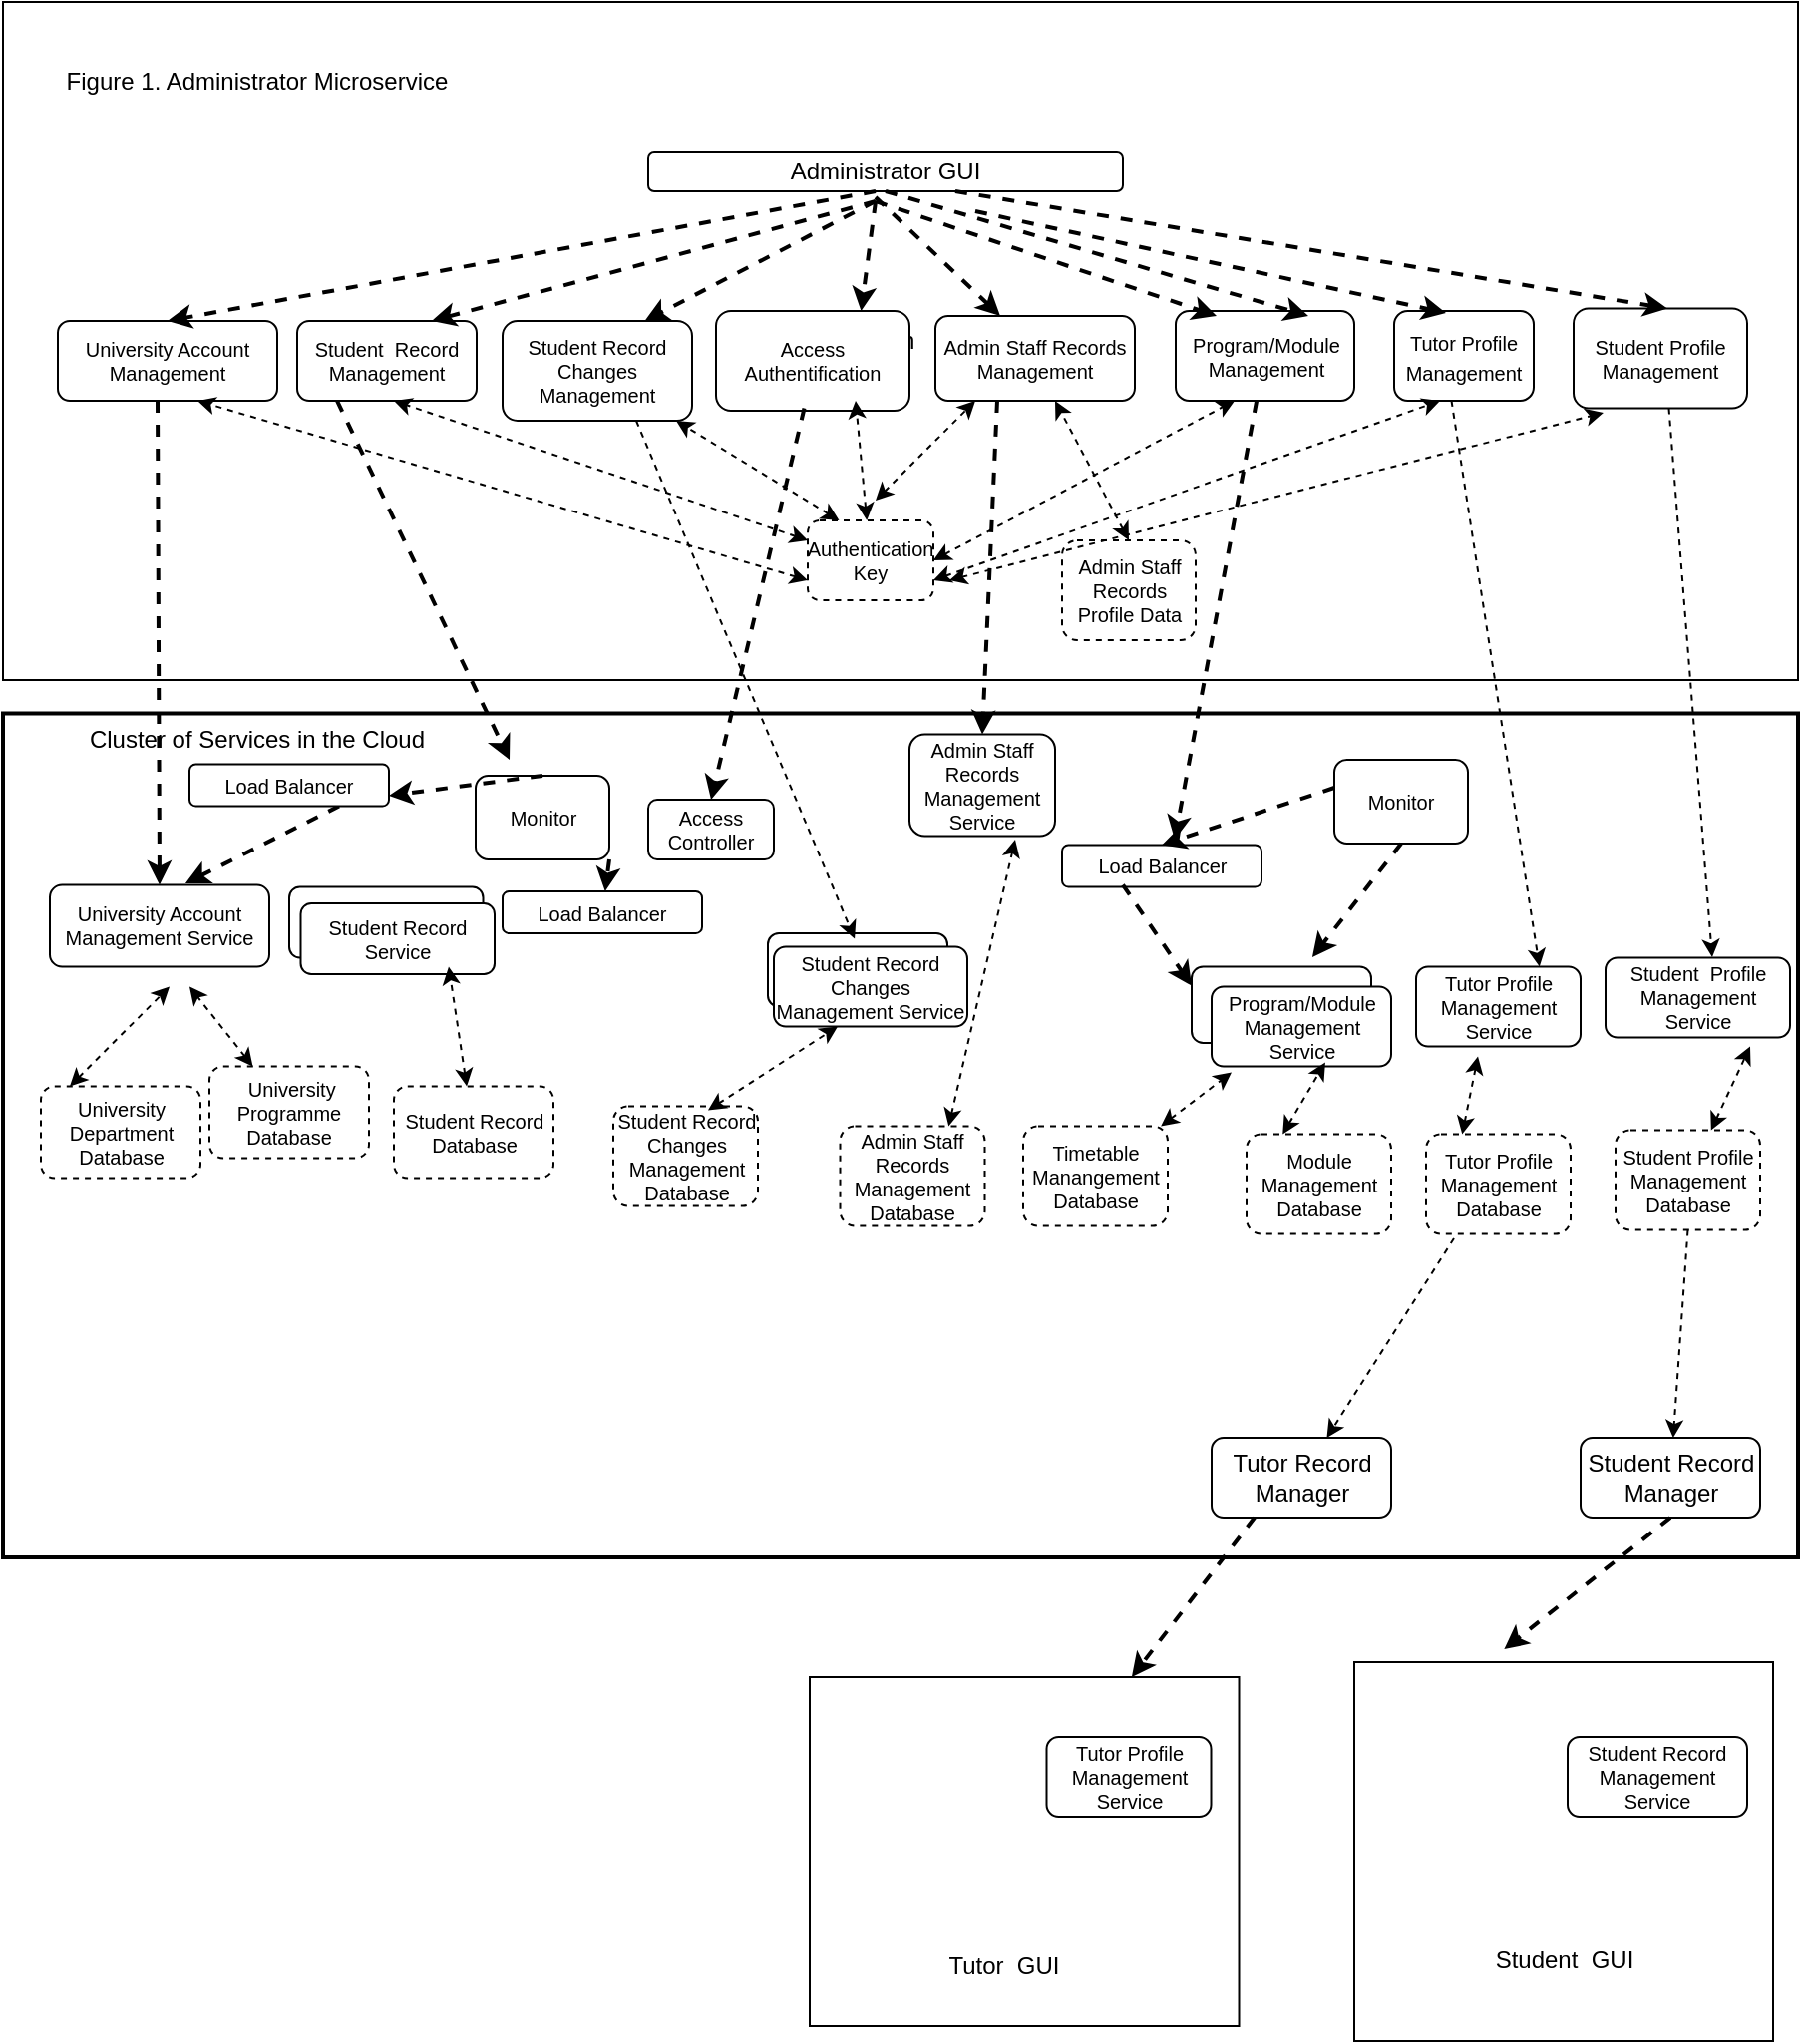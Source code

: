 <mxfile version="24.6.3" type="google" pages="3">
  <diagram name="Page-1" id="q6mfoMBMoyVhWZRuocSt">
    <mxGraphModel grid="1" page="1" gridSize="10" guides="1" tooltips="1" connect="1" arrows="1" fold="1" pageScale="1" pageWidth="1169" pageHeight="827" math="0" shadow="0">
      <root>
        <mxCell id="0" />
        <mxCell id="1" parent="0" />
        <mxCell id="txo1UYpimrwUv5Up8bq3-57" value="hh" style="rounded=0;whiteSpace=wrap;html=1;" vertex="1" parent="1">
          <mxGeometry x="72.5" y="-170" width="900" height="340" as="geometry" />
        </mxCell>
        <mxCell id="txo1UYpimrwUv5Up8bq3-36" value="hh" style="rounded=0;whiteSpace=wrap;html=1;strokeWidth=2;" vertex="1" parent="1">
          <mxGeometry x="72.5" y="186.75" width="900" height="423.25" as="geometry" />
        </mxCell>
        <mxCell id="_s_I2yqN7a8-muY6BJTi-9" value="" style="rounded=1;whiteSpace=wrap;html=1;fontSize=10;" vertex="1" parent="1">
          <mxGeometry x="668.5" y="313.75" width="90" height="38.25" as="geometry" />
        </mxCell>
        <mxCell id="txo1UYpimrwUv5Up8bq3-22" value="Program/Module Management Service" style="rounded=1;whiteSpace=wrap;html=1;fontSize=10;" vertex="1" parent="1">
          <mxGeometry x="678.5" y="323.75" width="90" height="40" as="geometry" />
        </mxCell>
        <mxCell id="txo1UYpimrwUv5Up8bq3-11" value="" style="rounded=1;whiteSpace=wrap;html=1;" vertex="1" parent="1">
          <mxGeometry x="456" y="297" width="90" height="36.75" as="geometry" />
        </mxCell>
        <mxCell id="txo1UYpimrwUv5Up8bq3-4" value="" style="rounded=1;whiteSpace=wrap;html=1;" vertex="1" parent="1">
          <mxGeometry x="216" y="273.75" width="97.25" height="35.5" as="geometry" />
        </mxCell>
        <mxCell id="P3KmuDMrMunuuuSJQMUj-18" value="" style="rounded=0;whiteSpace=wrap;html=1;" vertex="1" parent="1">
          <mxGeometry x="750" y="662.5" width="210" height="190" as="geometry" />
        </mxCell>
        <mxCell id="iTjUPMfH0YsU74nxrO1I-1" value="Administrator GUI" style="rounded=1;whiteSpace=wrap;html=1;" vertex="1" parent="1">
          <mxGeometry x="396" y="-95" width="238" height="20" as="geometry" />
        </mxCell>
        <mxCell id="dwM2Itb2zWTtOIo7dE9D-3" value="Program/Module Management" style="rounded=1;whiteSpace=wrap;html=1;fontSize=10;" vertex="1" parent="1">
          <mxGeometry x="660.5" y="-15" width="89.5" height="45" as="geometry" />
        </mxCell>
        <mxCell id="dwM2Itb2zWTtOIo7dE9D-4" value="&lt;font style=&quot;font-size: 10px;&quot;&gt;Tutor Profile Management&lt;/font&gt;" style="rounded=1;whiteSpace=wrap;html=1;" vertex="1" parent="1">
          <mxGeometry x="770" y="-15" width="70" height="45" as="geometry" />
        </mxCell>
        <mxCell id="dwM2Itb2zWTtOIo7dE9D-5" value="Student&amp;nbsp; Record Management" style="rounded=1;whiteSpace=wrap;html=1;fontSize=10;" vertex="1" parent="1">
          <mxGeometry x="220" y="-10" width="90" height="40" as="geometry" />
        </mxCell>
        <mxCell id="dwM2Itb2zWTtOIo7dE9D-6" value="Admin Staff Records Management" style="rounded=1;whiteSpace=wrap;html=1;fontSize=10;" vertex="1" parent="1">
          <mxGeometry x="540" y="-12.5" width="100" height="42.5" as="geometry" />
        </mxCell>
        <mxCell id="V3qvsb_bBbjR4FIhCiOS-1" value="Figure 1. Administrator Microservice" style="text;html=1;align=center;verticalAlign=middle;whiteSpace=wrap;rounded=0;" vertex="1" parent="1">
          <mxGeometry x="89.5" y="-150" width="220" height="40" as="geometry" />
        </mxCell>
        <mxCell id="gf2tkm5U6kBsz2PE50tO-3" value="Student Record Service" style="rounded=1;whiteSpace=wrap;html=1;fontSize=10;" vertex="1" parent="1">
          <mxGeometry x="221.75" y="282" width="97.25" height="35.5" as="geometry" />
        </mxCell>
        <mxCell id="gf2tkm5U6kBsz2PE50tO-6" value="University Account Management Service" style="rounded=1;whiteSpace=wrap;html=1;fontSize=10;" vertex="1" parent="1">
          <mxGeometry x="96" y="272.75" width="110" height="41" as="geometry" />
        </mxCell>
        <mxCell id="_s_I2yqN7a8-muY6BJTi-6" value="Admin Staff Records Management Service" style="rounded=1;whiteSpace=wrap;html=1;fontSize=10;" vertex="1" parent="1">
          <mxGeometry x="527" y="197.25" width="73" height="51" as="geometry" />
        </mxCell>
        <mxCell id="_s_I2yqN7a8-muY6BJTi-8" value="Tutor Profile Management Service" style="rounded=1;whiteSpace=wrap;html=1;fontSize=10;" vertex="1" parent="1">
          <mxGeometry x="781" y="313.75" width="82.5" height="40" as="geometry" />
        </mxCell>
        <mxCell id="YEd23fb4mN3ygYEI0RXa-6" value="Load Balancer" style="rounded=1;whiteSpace=wrap;html=1;fontSize=10;" vertex="1" parent="1">
          <mxGeometry x="323" y="276" width="100" height="21" as="geometry" />
        </mxCell>
        <mxCell id="bpr8gSbdeEr4EQAaBBP3-1" value="Cluster of Services in the Cloud" style="text;html=1;align=center;verticalAlign=middle;whiteSpace=wrap;rounded=0;" vertex="1" parent="1">
          <mxGeometry x="72.5" y="190" width="254" height="20" as="geometry" />
        </mxCell>
        <mxCell id="P3KmuDMrMunuuuSJQMUj-5" value="University Department Database" style="rounded=1;whiteSpace=wrap;html=1;dashed=1;fontSize=10;" vertex="1" parent="1">
          <mxGeometry x="91.5" y="373.75" width="80" height="46" as="geometry" />
        </mxCell>
        <mxCell id="P3KmuDMrMunuuuSJQMUj-21" value="Student&amp;nbsp; GUI" style="text;html=1;align=center;verticalAlign=middle;whiteSpace=wrap;rounded=0;fontSize=12;" vertex="1" parent="1">
          <mxGeometry x="780.75" y="797" width="148.5" height="30" as="geometry" />
        </mxCell>
        <mxCell id="P3KmuDMrMunuuuSJQMUj-35" value="Authentication Key" style="rounded=1;whiteSpace=wrap;html=1;dashed=1;fontSize=10;" vertex="1" parent="1">
          <mxGeometry x="476" y="90" width="63" height="40" as="geometry" />
        </mxCell>
        <mxCell id="P3KmuDMrMunuuuSJQMUj-40" value="Access Controller" style="rounded=1;whiteSpace=wrap;html=1;fontSize=10;" vertex="1" parent="1">
          <mxGeometry x="396" y="230" width="63" height="30" as="geometry" />
        </mxCell>
        <mxCell id="P3KmuDMrMunuuuSJQMUj-34" value="Access Authentification" style="rounded=1;whiteSpace=wrap;html=1;fontSize=10;" vertex="1" parent="1">
          <mxGeometry x="430" y="-15" width="97" height="50" as="geometry" />
        </mxCell>
        <mxCell id="txo1UYpimrwUv5Up8bq3-2" value="Student&amp;nbsp; Profile Management Service" style="rounded=1;whiteSpace=wrap;html=1;fontSize=10;" vertex="1" parent="1">
          <mxGeometry x="876" y="309.25" width="92.5" height="40" as="geometry" />
        </mxCell>
        <mxCell id="MFeHae9LS5_dGUs5y4kA-2" value="University Account Management" style="rounded=1;whiteSpace=wrap;html=1;fontSize=10;" vertex="1" parent="1">
          <mxGeometry x="100" y="-10" width="110" height="40" as="geometry" />
        </mxCell>
        <mxCell id="y1LTIAWiKhoPnX-eVkIg-1" value="Student Profile Management" style="rounded=1;whiteSpace=wrap;html=1;fontSize=10;" vertex="1" parent="1">
          <mxGeometry x="860" y="-16.25" width="87" height="50" as="geometry" />
        </mxCell>
        <mxCell id="MFeHae9LS5_dGUs5y4kA-9" value="&amp;nbsp;University Programme Database" style="rounded=1;whiteSpace=wrap;html=1;dashed=1;fontSize=10;" vertex="1" parent="1">
          <mxGeometry x="176" y="363.75" width="80" height="46" as="geometry" />
        </mxCell>
        <mxCell id="82ooKmcnw_skvJ22mwl0-3" value="Student Record Changes Management" style="rounded=1;whiteSpace=wrap;html=1;fontSize=10;" vertex="1" parent="1">
          <mxGeometry x="323" y="-10" width="95" height="50" as="geometry" />
        </mxCell>
        <mxCell id="82ooKmcnw_skvJ22mwl0-4" value="" style="endArrow=classic;html=1;rounded=0;entryX=0.5;entryY=0;entryDx=0;entryDy=0;dashed=1;strokeWidth=2;" edge="1" parent="1" target="gf2tkm5U6kBsz2PE50tO-6">
          <mxGeometry width="50" height="50" relative="1" as="geometry">
            <mxPoint x="150" y="30" as="sourcePoint" />
            <mxPoint x="200" y="-20" as="targetPoint" />
          </mxGeometry>
        </mxCell>
        <mxCell id="82ooKmcnw_skvJ22mwl0-5" value="" style="endArrow=classic;startArrow=classic;html=1;rounded=0;dashed=1;" edge="1" parent="1">
          <mxGeometry width="50" height="50" relative="1" as="geometry">
            <mxPoint x="106" y="373.75" as="sourcePoint" />
            <mxPoint x="156" y="323.75" as="targetPoint" />
          </mxGeometry>
        </mxCell>
        <mxCell id="82ooKmcnw_skvJ22mwl0-6" value="" style="endArrow=classic;startArrow=classic;html=1;rounded=0;dashed=1;" edge="1" parent="1" source="MFeHae9LS5_dGUs5y4kA-9">
          <mxGeometry width="50" height="50" relative="1" as="geometry">
            <mxPoint x="116" y="373.75" as="sourcePoint" />
            <mxPoint x="166" y="323.75" as="targetPoint" />
          </mxGeometry>
        </mxCell>
        <mxCell id="82ooKmcnw_skvJ22mwl0-11" value="" style="endArrow=classic;html=1;rounded=0;dashed=1;exitX=0.25;exitY=1;exitDx=0;exitDy=0;strokeWidth=2;entryX=0.5;entryY=0;entryDx=0;entryDy=0;" edge="1" parent="1" target="P3KmuDMrMunuuuSJQMUj-40">
          <mxGeometry width="50" height="50" relative="1" as="geometry">
            <mxPoint x="474.25" y="33.75" as="sourcePoint" />
            <mxPoint x="430" y="238.75" as="targetPoint" />
          </mxGeometry>
        </mxCell>
        <mxCell id="txo1UYpimrwUv5Up8bq3-5" value="Monitor" style="rounded=1;whiteSpace=wrap;html=1;fontSize=10;" vertex="1" parent="1">
          <mxGeometry x="309.5" y="218" width="67" height="42" as="geometry" />
        </mxCell>
        <mxCell id="txo1UYpimrwUv5Up8bq3-6" value="Student Record Database" style="rounded=1;whiteSpace=wrap;html=1;dashed=1;fontSize=10;" vertex="1" parent="1">
          <mxGeometry x="268.5" y="373.75" width="80" height="46" as="geometry" />
        </mxCell>
        <mxCell id="txo1UYpimrwUv5Up8bq3-7" value="" style="endArrow=classic;startArrow=classic;html=1;rounded=0;dashed=1;" edge="1" parent="1" source="txo1UYpimrwUv5Up8bq3-6">
          <mxGeometry width="50" height="50" relative="1" as="geometry">
            <mxPoint x="246" y="363.75" as="sourcePoint" />
            <mxPoint x="296" y="313.75" as="targetPoint" />
          </mxGeometry>
        </mxCell>
        <mxCell id="txo1UYpimrwUv5Up8bq3-10" value="Student Record Changes Management Service" style="rounded=1;whiteSpace=wrap;html=1;fontSize=10;" vertex="1" parent="1">
          <mxGeometry x="459" y="303.75" width="97" height="40" as="geometry" />
        </mxCell>
        <mxCell id="txo1UYpimrwUv5Up8bq3-12" value="Student Record Changes Management Database" style="rounded=1;whiteSpace=wrap;html=1;dashed=1;fontSize=10;" vertex="1" parent="1">
          <mxGeometry x="378.5" y="383.75" width="72.5" height="50" as="geometry" />
        </mxCell>
        <mxCell id="txo1UYpimrwUv5Up8bq3-13" value="Admin Staff Records Profile Data" style="rounded=1;whiteSpace=wrap;html=1;dashed=1;fontSize=10;" vertex="1" parent="1">
          <mxGeometry x="603.5" y="100" width="67" height="50" as="geometry" />
        </mxCell>
        <mxCell id="txo1UYpimrwUv5Up8bq3-14" value="" style="endArrow=classic;startArrow=classic;html=1;rounded=0;exitX=0.5;exitY=0;exitDx=0;exitDy=0;dashed=1;" edge="1" parent="1" source="txo1UYpimrwUv5Up8bq3-13">
          <mxGeometry width="50" height="50" relative="1" as="geometry">
            <mxPoint x="550" y="80" as="sourcePoint" />
            <mxPoint x="600" y="30" as="targetPoint" />
          </mxGeometry>
        </mxCell>
        <mxCell id="txo1UYpimrwUv5Up8bq3-15" value="" style="endArrow=classic;html=1;rounded=0;dashed=1;exitX=0.25;exitY=1;exitDx=0;exitDy=0;strokeWidth=2;entryX=0.5;entryY=0;entryDx=0;entryDy=0;" edge="1" parent="1" target="_s_I2yqN7a8-muY6BJTi-6">
          <mxGeometry width="50" height="50" relative="1" as="geometry">
            <mxPoint x="571" y="30" as="sourcePoint" />
            <mxPoint x="527" y="235" as="targetPoint" />
            <Array as="points" />
          </mxGeometry>
        </mxCell>
        <mxCell id="txo1UYpimrwUv5Up8bq3-16" value="" style="endArrow=classic;html=1;rounded=0;dashed=1;entryX=0.418;entryY=-0.1;entryDx=0;entryDy=0;entryPerimeter=0;" edge="1" parent="1" target="txo1UYpimrwUv5Up8bq3-10">
          <mxGeometry width="50" height="50" relative="1" as="geometry">
            <mxPoint x="390" y="40" as="sourcePoint" />
            <mxPoint x="500" y="290" as="targetPoint" />
          </mxGeometry>
        </mxCell>
        <mxCell id="txo1UYpimrwUv5Up8bq3-17" value="Admin Staff Records Management Database" style="rounded=1;whiteSpace=wrap;html=1;dashed=1;fontSize=10;" vertex="1" parent="1">
          <mxGeometry x="492.25" y="393.75" width="72.5" height="50" as="geometry" />
        </mxCell>
        <mxCell id="txo1UYpimrwUv5Up8bq3-20" value="" style="endArrow=classic;startArrow=classic;html=1;rounded=0;dashed=1;exitX=0.655;exitY=0.04;exitDx=0;exitDy=0;exitPerimeter=0;" edge="1" parent="1" source="txo1UYpimrwUv5Up8bq3-12">
          <mxGeometry width="50" height="50" relative="1" as="geometry">
            <mxPoint x="511" y="387.75" as="sourcePoint" />
            <mxPoint x="491" y="343.75" as="targetPoint" />
          </mxGeometry>
        </mxCell>
        <mxCell id="txo1UYpimrwUv5Up8bq3-24" value="Timetable Manangement Database" style="rounded=1;whiteSpace=wrap;html=1;dashed=1;fontSize=10;" vertex="1" parent="1">
          <mxGeometry x="584" y="393.75" width="72.5" height="50" as="geometry" />
        </mxCell>
        <mxCell id="txo1UYpimrwUv5Up8bq3-25" value="Module Management Database" style="rounded=1;whiteSpace=wrap;html=1;dashed=1;fontSize=10;" vertex="1" parent="1">
          <mxGeometry x="696" y="397.75" width="72.5" height="50" as="geometry" />
        </mxCell>
        <mxCell id="txo1UYpimrwUv5Up8bq3-26" value="" style="endArrow=classic;startArrow=classic;html=1;rounded=0;dashed=1;exitX=0.25;exitY=0;exitDx=0;exitDy=0;entryX=0.633;entryY=0.95;entryDx=0;entryDy=0;entryPerimeter=0;" edge="1" parent="1" source="txo1UYpimrwUv5Up8bq3-25" target="txo1UYpimrwUv5Up8bq3-22">
          <mxGeometry width="50" height="50" relative="1" as="geometry">
            <mxPoint x="831.5" y="422.5" as="sourcePoint" />
            <mxPoint x="798.5" y="355.75" as="targetPoint" />
          </mxGeometry>
        </mxCell>
        <mxCell id="txo1UYpimrwUv5Up8bq3-27" value="" style="endArrow=classic;startArrow=classic;html=1;rounded=0;dashed=1;" edge="1" parent="1" source="txo1UYpimrwUv5Up8bq3-24">
          <mxGeometry width="50" height="50" relative="1" as="geometry">
            <mxPoint x="806.5" y="428.38" as="sourcePoint" />
            <mxPoint x="688.5" y="366.75" as="targetPoint" />
          </mxGeometry>
        </mxCell>
        <mxCell id="txo1UYpimrwUv5Up8bq3-28" value="" style="endArrow=classic;html=1;rounded=0;dashed=1;entryX=0.75;entryY=0;entryDx=0;entryDy=0;" edge="1" parent="1" target="_s_I2yqN7a8-muY6BJTi-8">
          <mxGeometry width="50" height="50" relative="1" as="geometry">
            <mxPoint x="798.75" y="30" as="sourcePoint" />
            <mxPoint x="773.75" y="238.75" as="targetPoint" />
          </mxGeometry>
        </mxCell>
        <mxCell id="txo1UYpimrwUv5Up8bq3-29" value="Tutor Profile Management Database" style="rounded=1;whiteSpace=wrap;html=1;dashed=1;fontSize=10;" vertex="1" parent="1">
          <mxGeometry x="786" y="397.75" width="72.5" height="50" as="geometry" />
        </mxCell>
        <mxCell id="txo1UYpimrwUv5Up8bq3-30" value="" style="endArrow=classic;startArrow=classic;html=1;rounded=0;dashed=1;exitX=0.25;exitY=0;exitDx=0;exitDy=0;entryX=0.376;entryY=1.125;entryDx=0;entryDy=0;entryPerimeter=0;" edge="1" parent="1" source="txo1UYpimrwUv5Up8bq3-29" target="_s_I2yqN7a8-muY6BJTi-8">
          <mxGeometry width="50" height="50" relative="1" as="geometry">
            <mxPoint x="976.5" y="421.5" as="sourcePoint" />
            <mxPoint x="928.5" y="359.75" as="targetPoint" />
          </mxGeometry>
        </mxCell>
        <mxCell id="txo1UYpimrwUv5Up8bq3-31" value="" style="endArrow=classic;html=1;rounded=0;dashed=1;entryX=0.578;entryY=-0.006;entryDx=0;entryDy=0;entryPerimeter=0;" edge="1" parent="1" target="txo1UYpimrwUv5Up8bq3-2">
          <mxGeometry width="50" height="50" relative="1" as="geometry">
            <mxPoint x="907.75" y="33.75" as="sourcePoint" />
            <mxPoint x="947" y="243.75" as="targetPoint" />
          </mxGeometry>
        </mxCell>
        <mxCell id="qs96xovSQpzG6TSrDEYq-13" style="rounded=0;orthogonalLoop=1;jettySize=auto;html=1;exitX=0.5;exitY=1;exitDx=0;exitDy=0;dashed=1;" edge="1" parent="1" source="txo1UYpimrwUv5Up8bq3-32" target="qs96xovSQpzG6TSrDEYq-12">
          <mxGeometry relative="1" as="geometry" />
        </mxCell>
        <mxCell id="txo1UYpimrwUv5Up8bq3-32" value="Student Profile Management Database" style="rounded=1;whiteSpace=wrap;html=1;dashed=1;fontSize=10;" vertex="1" parent="1">
          <mxGeometry x="881" y="395.75" width="72.5" height="50" as="geometry" />
        </mxCell>
        <mxCell id="txo1UYpimrwUv5Up8bq3-33" value="Load Balancer" style="rounded=1;whiteSpace=wrap;html=1;fontSize=10;" vertex="1" parent="1">
          <mxGeometry x="603.5" y="252.75" width="100" height="21" as="geometry" />
        </mxCell>
        <mxCell id="txo1UYpimrwUv5Up8bq3-34" value="Monitor" style="rounded=1;whiteSpace=wrap;html=1;fontSize=10;" vertex="1" parent="1">
          <mxGeometry x="740" y="210" width="67" height="42" as="geometry" />
        </mxCell>
        <mxCell id="txo1UYpimrwUv5Up8bq3-35" value="" style="endArrow=classic;startArrow=classic;html=1;rounded=0;dashed=1;" edge="1" parent="1" source="txo1UYpimrwUv5Up8bq3-32">
          <mxGeometry width="50" height="50" relative="1" as="geometry">
            <mxPoint x="853.5" y="403.75" as="sourcePoint" />
            <mxPoint x="948.5" y="353.75" as="targetPoint" />
          </mxGeometry>
        </mxCell>
        <mxCell id="txo1UYpimrwUv5Up8bq3-38" value="" style="endArrow=classic;html=1;rounded=0;dashed=1;strokeWidth=2;entryX=0.5;entryY=0;entryDx=0;entryDy=0;" edge="1" parent="1" target="MFeHae9LS5_dGUs5y4kA-2">
          <mxGeometry width="50" height="50" relative="1" as="geometry">
            <mxPoint x="510" y="-75" as="sourcePoint" />
            <mxPoint x="397" y="168" as="targetPoint" />
          </mxGeometry>
        </mxCell>
        <mxCell id="txo1UYpimrwUv5Up8bq3-39" value="" style="endArrow=classic;html=1;rounded=0;dashed=1;strokeWidth=2;entryX=0.75;entryY=0;entryDx=0;entryDy=0;" edge="1" parent="1" target="dwM2Itb2zWTtOIo7dE9D-5">
          <mxGeometry width="50" height="50" relative="1" as="geometry">
            <mxPoint x="510" y="-70" as="sourcePoint" />
            <mxPoint x="208" y="-10" as="targetPoint" />
          </mxGeometry>
        </mxCell>
        <mxCell id="txo1UYpimrwUv5Up8bq3-41" value="" style="endArrow=classic;html=1;rounded=0;dashed=1;strokeWidth=2;entryX=0.75;entryY=0;entryDx=0;entryDy=0;" edge="1" parent="1" target="82ooKmcnw_skvJ22mwl0-3">
          <mxGeometry width="50" height="50" relative="1" as="geometry">
            <mxPoint x="510" y="-70" as="sourcePoint" />
            <mxPoint x="298" as="targetPoint" />
          </mxGeometry>
        </mxCell>
        <mxCell id="txo1UYpimrwUv5Up8bq3-43" value="" style="endArrow=classic;html=1;rounded=0;dashed=1;strokeWidth=2;entryX=0.75;entryY=0;entryDx=0;entryDy=0;" edge="1" parent="1" target="P3KmuDMrMunuuuSJQMUj-34">
          <mxGeometry width="50" height="50" relative="1" as="geometry">
            <mxPoint x="510" y="-70" as="sourcePoint" />
            <mxPoint x="404" as="targetPoint" />
          </mxGeometry>
        </mxCell>
        <mxCell id="txo1UYpimrwUv5Up8bq3-44" value="" style="endArrow=classic;html=1;rounded=0;dashed=1;strokeWidth=2;entryX=0.75;entryY=0;entryDx=0;entryDy=0;" edge="1" parent="1">
          <mxGeometry width="50" height="50" relative="1" as="geometry">
            <mxPoint x="510" y="-72" as="sourcePoint" />
            <mxPoint x="572.5" y="-12.5" as="targetPoint" />
          </mxGeometry>
        </mxCell>
        <mxCell id="txo1UYpimrwUv5Up8bq3-45" value="" style="endArrow=classic;html=1;rounded=0;dashed=1;strokeWidth=2;entryX=0.75;entryY=0;entryDx=0;entryDy=0;" edge="1" parent="1">
          <mxGeometry width="50" height="50" relative="1" as="geometry">
            <mxPoint x="510" y="-70" as="sourcePoint" />
            <mxPoint x="681" y="-12.5" as="targetPoint" />
          </mxGeometry>
        </mxCell>
        <mxCell id="txo1UYpimrwUv5Up8bq3-46" value="" style="endArrow=classic;html=1;rounded=0;dashed=1;strokeWidth=2;entryX=0.75;entryY=0;entryDx=0;entryDy=0;exitX=0.5;exitY=1;exitDx=0;exitDy=0;" edge="1" parent="1" source="iTjUPMfH0YsU74nxrO1I-1">
          <mxGeometry width="50" height="50" relative="1" as="geometry">
            <mxPoint x="556" y="-70" as="sourcePoint" />
            <mxPoint x="727" y="-12.5" as="targetPoint" />
          </mxGeometry>
        </mxCell>
        <mxCell id="txo1UYpimrwUv5Up8bq3-47" value="" style="endArrow=classic;html=1;rounded=0;dashed=1;strokeWidth=2;entryX=0.75;entryY=0;entryDx=0;entryDy=0;exitX=0.647;exitY=1;exitDx=0;exitDy=0;exitPerimeter=0;" edge="1" parent="1" source="iTjUPMfH0YsU74nxrO1I-1">
          <mxGeometry width="50" height="50" relative="1" as="geometry">
            <mxPoint x="695" y="-78.75" as="sourcePoint" />
            <mxPoint x="907" y="-16.25" as="targetPoint" />
          </mxGeometry>
        </mxCell>
        <mxCell id="txo1UYpimrwUv5Up8bq3-48" value="" style="endArrow=classic;html=1;rounded=0;dashed=1;strokeWidth=2;entryX=0.371;entryY=0.022;entryDx=0;entryDy=0;exitX=0.647;exitY=1;exitDx=0;exitDy=0;exitPerimeter=0;entryPerimeter=0;" edge="1" parent="1" target="dwM2Itb2zWTtOIo7dE9D-4">
          <mxGeometry width="50" height="50" relative="1" as="geometry">
            <mxPoint x="560" y="-65" as="sourcePoint" />
            <mxPoint x="917" y="-6.25" as="targetPoint" />
          </mxGeometry>
        </mxCell>
        <mxCell id="txo1UYpimrwUv5Up8bq3-49" value="" style="endArrow=classic;startArrow=classic;html=1;rounded=0;exitX=0;exitY=0.75;exitDx=0;exitDy=0;dashed=1;" edge="1" parent="1" source="P3KmuDMrMunuuuSJQMUj-35">
          <mxGeometry width="50" height="50" relative="1" as="geometry">
            <mxPoint x="120" y="80" as="sourcePoint" />
            <mxPoint x="170" y="30" as="targetPoint" />
          </mxGeometry>
        </mxCell>
        <mxCell id="txo1UYpimrwUv5Up8bq3-50" value="" style="endArrow=classic;startArrow=classic;html=1;rounded=0;exitX=0;exitY=0.25;exitDx=0;exitDy=0;dashed=1;" edge="1" parent="1" source="P3KmuDMrMunuuuSJQMUj-35">
          <mxGeometry width="50" height="50" relative="1" as="geometry">
            <mxPoint x="572.5" y="110" as="sourcePoint" />
            <mxPoint x="268.5" y="30" as="targetPoint" />
          </mxGeometry>
        </mxCell>
        <mxCell id="txo1UYpimrwUv5Up8bq3-51" value="" style="endArrow=classic;startArrow=classic;html=1;rounded=0;exitX=0.25;exitY=0;exitDx=0;exitDy=0;dashed=1;" edge="1" parent="1" source="P3KmuDMrMunuuuSJQMUj-35">
          <mxGeometry width="50" height="50" relative="1" as="geometry">
            <mxPoint x="360" y="90" as="sourcePoint" />
            <mxPoint x="410" y="40" as="targetPoint" />
          </mxGeometry>
        </mxCell>
        <mxCell id="txo1UYpimrwUv5Up8bq3-52" value="" style="endArrow=classic;startArrow=classic;html=1;rounded=0;dashed=1;" edge="1" parent="1">
          <mxGeometry width="50" height="50" relative="1" as="geometry">
            <mxPoint x="510" y="80" as="sourcePoint" />
            <mxPoint x="560" y="30" as="targetPoint" />
          </mxGeometry>
        </mxCell>
        <mxCell id="txo1UYpimrwUv5Up8bq3-53" value="" style="endArrow=classic;startArrow=classic;html=1;rounded=0;dashed=1;" edge="1" parent="1" source="P3KmuDMrMunuuuSJQMUj-35">
          <mxGeometry width="50" height="50" relative="1" as="geometry">
            <mxPoint x="450" y="80" as="sourcePoint" />
            <mxPoint x="500" y="30" as="targetPoint" />
          </mxGeometry>
        </mxCell>
        <mxCell id="txo1UYpimrwUv5Up8bq3-54" value="" style="endArrow=classic;startArrow=classic;html=1;rounded=0;exitX=1;exitY=0.5;exitDx=0;exitDy=0;dashed=1;" edge="1" parent="1" source="P3KmuDMrMunuuuSJQMUj-35">
          <mxGeometry width="50" height="50" relative="1" as="geometry">
            <mxPoint x="640" y="80" as="sourcePoint" />
            <mxPoint x="690" y="30" as="targetPoint" />
          </mxGeometry>
        </mxCell>
        <mxCell id="txo1UYpimrwUv5Up8bq3-55" value="" style="endArrow=classic;startArrow=classic;html=1;rounded=0;exitX=1;exitY=0.75;exitDx=0;exitDy=0;dashed=1;" edge="1" parent="1" source="P3KmuDMrMunuuuSJQMUj-35">
          <mxGeometry width="50" height="50" relative="1" as="geometry">
            <mxPoint x="640" y="100" as="sourcePoint" />
            <mxPoint x="793" y="30" as="targetPoint" />
          </mxGeometry>
        </mxCell>
        <mxCell id="txo1UYpimrwUv5Up8bq3-56" value="" style="endArrow=classic;startArrow=classic;html=1;rounded=0;exitX=1;exitY=0.75;exitDx=0;exitDy=0;dashed=1;entryX=0.172;entryY=1.045;entryDx=0;entryDy=0;entryPerimeter=0;" edge="1" parent="1" target="y1LTIAWiKhoPnX-eVkIg-1">
          <mxGeometry width="50" height="50" relative="1" as="geometry">
            <mxPoint x="547" y="120" as="sourcePoint" />
            <mxPoint x="803" y="40" as="targetPoint" />
          </mxGeometry>
        </mxCell>
        <mxCell id="txo1UYpimrwUv5Up8bq3-58" value="" style="endArrow=classic;html=1;rounded=0;entryX=0.618;entryY=-0.018;entryDx=0;entryDy=0;dashed=1;strokeWidth=2;exitX=0.75;exitY=1;exitDx=0;exitDy=0;entryPerimeter=0;" edge="1" parent="1" source="YnMg3uyIoXB1Riin64bl-1" target="gf2tkm5U6kBsz2PE50tO-6">
          <mxGeometry width="50" height="50" relative="1" as="geometry">
            <mxPoint x="160" y="40" as="sourcePoint" />
            <mxPoint x="161" y="283" as="targetPoint" />
          </mxGeometry>
        </mxCell>
        <mxCell id="txo1UYpimrwUv5Up8bq3-59" value="" style="endArrow=classic;html=1;rounded=0;dashed=1;strokeWidth=2;exitX=1;exitY=1;exitDx=0;exitDy=0;" edge="1" parent="1" source="txo1UYpimrwUv5Up8bq3-5" target="YEd23fb4mN3ygYEI0RXa-6">
          <mxGeometry width="50" height="50" relative="1" as="geometry">
            <mxPoint x="289" y="245" as="sourcePoint" />
            <mxPoint x="320" y="296" as="targetPoint" />
          </mxGeometry>
        </mxCell>
        <mxCell id="txo1UYpimrwUv5Up8bq3-62" value="" style="endArrow=classic;html=1;rounded=0;exitX=0.5;exitY=0;exitDx=0;exitDy=0;dashed=1;strokeWidth=2;entryX=1;entryY=0.75;entryDx=0;entryDy=0;" edge="1" parent="1" source="txo1UYpimrwUv5Up8bq3-5" target="YnMg3uyIoXB1Riin64bl-1">
          <mxGeometry width="50" height="50" relative="1" as="geometry">
            <mxPoint x="290" y="290" as="sourcePoint" />
            <mxPoint x="340" y="240" as="targetPoint" />
          </mxGeometry>
        </mxCell>
        <mxCell id="txo1UYpimrwUv5Up8bq3-63" value="" style="endArrow=classic;startArrow=classic;html=1;rounded=0;exitX=0.75;exitY=0;exitDx=0;exitDy=0;dashed=1;" edge="1" parent="1" source="txo1UYpimrwUv5Up8bq3-17">
          <mxGeometry width="50" height="50" relative="1" as="geometry">
            <mxPoint x="530" y="300" as="sourcePoint" />
            <mxPoint x="580" y="250" as="targetPoint" />
          </mxGeometry>
        </mxCell>
        <mxCell id="txo1UYpimrwUv5Up8bq3-64" value="" style="endArrow=classic;html=1;rounded=0;exitX=0.5;exitY=0;exitDx=0;exitDy=0;dashed=1;strokeWidth=2;entryX=0.5;entryY=0;entryDx=0;entryDy=0;" edge="1" parent="1" target="txo1UYpimrwUv5Up8bq3-33">
          <mxGeometry width="50" height="50" relative="1" as="geometry">
            <mxPoint x="740" y="224" as="sourcePoint" />
            <mxPoint x="690" y="170" as="targetPoint" />
          </mxGeometry>
        </mxCell>
        <mxCell id="txo1UYpimrwUv5Up8bq3-65" value="" style="endArrow=classic;html=1;rounded=0;exitX=0.5;exitY=1;exitDx=0;exitDy=0;dashed=1;strokeWidth=2;entryX=0.672;entryY=-0.124;entryDx=0;entryDy=0;entryPerimeter=0;" edge="1" parent="1" source="txo1UYpimrwUv5Up8bq3-34" target="_s_I2yqN7a8-muY6BJTi-9">
          <mxGeometry width="50" height="50" relative="1" as="geometry">
            <mxPoint x="750" y="234" as="sourcePoint" />
            <mxPoint x="664" y="263" as="targetPoint" />
          </mxGeometry>
        </mxCell>
        <mxCell id="txo1UYpimrwUv5Up8bq3-67" value="" style="rounded=0;whiteSpace=wrap;html=1;" vertex="1" parent="1">
          <mxGeometry x="477" y="670" width="215.25" height="175" as="geometry" />
        </mxCell>
        <mxCell id="txo1UYpimrwUv5Up8bq3-68" value="Tutor&amp;nbsp; GUI" style="text;html=1;align=center;verticalAlign=middle;whiteSpace=wrap;rounded=0;fontSize=12;" vertex="1" parent="1">
          <mxGeometry x="500" y="800" width="148.5" height="30" as="geometry" />
        </mxCell>
        <mxCell id="txo1UYpimrwUv5Up8bq3-72" value="Tutor Profile Management Service" style="rounded=1;whiteSpace=wrap;html=1;fontSize=10;" vertex="1" parent="1">
          <mxGeometry x="595.75" y="700" width="82.5" height="40" as="geometry" />
        </mxCell>
        <mxCell id="qs96xovSQpzG6TSrDEYq-1" value="" style="endArrow=classic;html=1;rounded=0;entryX=0;entryY=0.25;entryDx=0;entryDy=0;strokeWidth=2;dashed=1;" edge="1" parent="1" target="_s_I2yqN7a8-muY6BJTi-9">
          <mxGeometry width="50" height="50" relative="1" as="geometry">
            <mxPoint x="634" y="272.75" as="sourcePoint" />
            <mxPoint x="684" y="222.75" as="targetPoint" />
          </mxGeometry>
        </mxCell>
        <mxCell id="qs96xovSQpzG6TSrDEYq-2" value="Student Record Management Service" style="rounded=1;whiteSpace=wrap;html=1;fontSize=10;" vertex="1" parent="1">
          <mxGeometry x="857" y="700" width="90" height="40" as="geometry" />
        </mxCell>
        <mxCell id="qs96xovSQpzG6TSrDEYq-6" value="" style="endArrow=classic;html=1;rounded=0;strokeWidth=2;dashed=1;" edge="1" parent="1" source="dwM2Itb2zWTtOIo7dE9D-3">
          <mxGeometry width="50" height="50" relative="1" as="geometry">
            <mxPoint x="750" y="210" as="sourcePoint" />
            <mxPoint x="660" y="250" as="targetPoint" />
          </mxGeometry>
        </mxCell>
        <mxCell id="qs96xovSQpzG6TSrDEYq-7" value="" style="endArrow=classic;html=1;rounded=0;entryX=1;entryY=1;entryDx=0;entryDy=0;strokeWidth=2;dashed=1;" edge="1" parent="1" target="bpr8gSbdeEr4EQAaBBP3-1">
          <mxGeometry width="50" height="50" relative="1" as="geometry">
            <mxPoint x="240" y="30" as="sourcePoint" />
            <mxPoint x="290" y="-20" as="targetPoint" />
          </mxGeometry>
        </mxCell>
        <mxCell id="qs96xovSQpzG6TSrDEYq-12" value="Student Record Manager" style="rounded=1;whiteSpace=wrap;html=1;" vertex="1" parent="1">
          <mxGeometry x="863.5" y="550" width="90" height="40" as="geometry" />
        </mxCell>
        <mxCell id="qs96xovSQpzG6TSrDEYq-14" style="rounded=0;orthogonalLoop=1;jettySize=auto;html=1;exitX=0.5;exitY=1;exitDx=0;exitDy=0;entryX=0.358;entryY=-0.034;entryDx=0;entryDy=0;entryPerimeter=0;dashed=1;strokeWidth=2;" edge="1" parent="1" source="qs96xovSQpzG6TSrDEYq-12" target="P3KmuDMrMunuuuSJQMUj-18">
          <mxGeometry relative="1" as="geometry" />
        </mxCell>
        <mxCell id="O47RJoYsDhB8UJ8X1mnz-1" value="Tutor Record Manager" style="rounded=1;whiteSpace=wrap;html=1;" vertex="1" parent="1">
          <mxGeometry x="678.5" y="550" width="90" height="40" as="geometry" />
        </mxCell>
        <mxCell id="O47RJoYsDhB8UJ8X1mnz-3" value="" style="endArrow=classic;html=1;rounded=0;dashed=1;strokeWidth=2;entryX=0.75;entryY=0;entryDx=0;entryDy=0;" edge="1" parent="1" target="txo1UYpimrwUv5Up8bq3-67">
          <mxGeometry width="50" height="50" relative="1" as="geometry">
            <mxPoint x="700" y="590" as="sourcePoint" />
            <mxPoint x="610" y="730" as="targetPoint" />
          </mxGeometry>
        </mxCell>
        <mxCell id="O47RJoYsDhB8UJ8X1mnz-4" value="" style="endArrow=classic;html=1;rounded=0;dashed=1;" edge="1" parent="1" target="O47RJoYsDhB8UJ8X1mnz-1">
          <mxGeometry width="50" height="50" relative="1" as="geometry">
            <mxPoint x="800" y="450" as="sourcePoint" />
            <mxPoint x="850" y="400" as="targetPoint" />
          </mxGeometry>
        </mxCell>
        <mxCell id="YnMg3uyIoXB1Riin64bl-1" value="Load Balancer" style="rounded=1;whiteSpace=wrap;html=1;fontSize=10;" vertex="1" parent="1">
          <mxGeometry x="166" y="212.25" width="100" height="21" as="geometry" />
        </mxCell>
      </root>
    </mxGraphModel>
  </diagram>
  <diagram id="eyyDFYq3E50KlaenBjBw" name="Functional Requirements">
    <mxGraphModel grid="1" page="1" gridSize="10" guides="1" tooltips="1" connect="1" arrows="1" fold="1" pageScale="1" pageWidth="1169" pageHeight="827" math="0" shadow="0">
      <root>
        <mxCell id="0" />
        <mxCell id="1" parent="0" />
        <mxCell id="LfZNqMJ2fBjEMARCYlTv-1" value="Service Name&#x9;University Account Manager&#xa;Description&#x9;Manages user accounts within the university system.&#xa;Provided Services&#x9;CreateAccount&#xa;Function&#x9;Create a new user account&#xa;Parameters&#x9;User ID, Name, Email, Role&#xa;Provided Services&#x9;UpdateAccount&#xa;Function&#x9;Update user account information&#xa;Parameters&#x9;User ID, Updated Data&#xa;Requested Services&#x9;VerifyAccount&#xa;Service&#x9;University Account Manager&#xa;Operation&#x9;Verify user account&#xa;Parameters&#x9;User ID&#xa;Reply&#x9;Verification status&#xa;Requested Services&#x9;SuspendAccount&#xa;Service&#x9;University Account Manager&#xa;Operation&#x9;Suspend a user account&#xa;Parameters&#x9;User ID&#xa;Reply&#x9;Suspension status&#xa;Provided Services&#x9;ResetPassword&#xa;Function&#x9;Reset user account password&#xa;Parameters&#x9;User ID&#xa;Requested Services&#x9;LogAccess&#xa;Service&#x9;University Account Manager&#xa;Operation&#x9;Log user access activity&#xa;Parameters&#x9;User ID, Access Details&#xa;Reply&#x9;Log confirmation" style="text;whiteSpace=wrap;html=1;" vertex="1" parent="1">
          <mxGeometry x="290" y="120" width="380" height="400" as="geometry" />
        </mxCell>
      </root>
    </mxGraphModel>
  </diagram>
  <diagram id="KObQYaE0eT84h8YJfb2Z" name="API Gateway Pattern">
    <mxGraphModel grid="1" page="1" gridSize="10" guides="1" tooltips="1" connect="1" arrows="1" fold="1" pageScale="1" pageWidth="1169" pageHeight="827" math="0" shadow="0">
      <root>
        <mxCell id="0" />
        <mxCell id="1" parent="0" />
        <mxCell id="HuCsB5mIbGZzgLm_d9kH-18" value="" style="rounded=1;whiteSpace=wrap;html=1;" vertex="1" parent="1">
          <mxGeometry x="620" y="170" width="120" height="60" as="geometry" />
        </mxCell>
        <mxCell id="HuCsB5mIbGZzgLm_d9kH-1" value="" style="image;aspect=fixed;html=1;points=[];align=center;fontSize=12;image=img/lib/azure2/general/Mobile.svg;" vertex="1" parent="1">
          <mxGeometry x="263" y="90" width="40" height="67" as="geometry" />
        </mxCell>
        <mxCell id="HuCsB5mIbGZzgLm_d9kH-2" value="" style="verticalLabelPosition=bottom;aspect=fixed;html=1;shape=mxgraph.salesforce.web;" vertex="1" parent="1">
          <mxGeometry x="250" y="260" width="60" height="47.4" as="geometry" />
        </mxCell>
        <mxCell id="HuCsB5mIbGZzgLm_d9kH-3" value="" style="verticalLabelPosition=bottom;sketch=0;aspect=fixed;html=1;verticalAlign=top;strokeColor=none;align=center;outlineConnect=0;shape=mxgraph.citrix.browser;" vertex="1" parent="1">
          <mxGeometry x="263" y="430" width="47.5" height="72.5" as="geometry" />
        </mxCell>
        <mxCell id="HuCsB5mIbGZzgLm_d9kH-4" value="WebApp" style="text;html=1;align=center;verticalAlign=middle;resizable=0;points=[];autosize=1;strokeColor=none;fillColor=none;" vertex="1" parent="1">
          <mxGeometry x="245" y="400" width="70" height="30" as="geometry" />
        </mxCell>
        <mxCell id="HuCsB5mIbGZzgLm_d9kH-7" value="Client Mobile App" style="text;html=1;align=center;verticalAlign=middle;whiteSpace=wrap;rounded=0;" vertex="1" parent="1">
          <mxGeometry x="250" y="50" width="60" height="30" as="geometry" />
        </mxCell>
        <mxCell id="HuCsB5mIbGZzgLm_d9kH-9" value="Client WebApp" style="text;html=1;align=center;verticalAlign=middle;whiteSpace=wrap;rounded=0;" vertex="1" parent="1">
          <mxGeometry x="243" y="220" width="60" height="30" as="geometry" />
        </mxCell>
        <mxCell id="HuCsB5mIbGZzgLm_d9kH-10" value="Javascript/Angular/Java" style="text;html=1;align=center;verticalAlign=middle;whiteSpace=wrap;rounded=0;" vertex="1" parent="1">
          <mxGeometry x="210" y="320" width="150" height="30" as="geometry" />
        </mxCell>
        <mxCell id="HuCsB5mIbGZzgLm_d9kH-11" value="HTML" style="text;html=1;align=center;verticalAlign=middle;whiteSpace=wrap;rounded=0;" vertex="1" parent="1">
          <mxGeometry x="257" y="510" width="60" height="30" as="geometry" />
        </mxCell>
        <mxCell id="HuCsB5mIbGZzgLm_d9kH-12" value="" style="rounded=0;whiteSpace=wrap;html=1;dashed=1;dashPattern=12 12;strokeWidth=2;" vertex="1" parent="1">
          <mxGeometry x="380" y="160" width="730" height="693" as="geometry" />
        </mxCell>
        <mxCell id="HuCsB5mIbGZzgLm_d9kH-19" value="" style="rounded=1;whiteSpace=wrap;html=1;" vertex="1" parent="1">
          <mxGeometry x="510" y="314" width="150" height="100" as="geometry" />
        </mxCell>
        <mxCell id="HuCsB5mIbGZzgLm_d9kH-17" value="" style="sketch=0;points=[[0,0,0],[0.25,0,0],[0.5,0,0],[0.75,0,0],[1,0,0],[0,1,0],[0.25,1,0],[0.5,1,0],[0.75,1,0],[1,1,0],[0,0.25,0],[0,0.5,0],[0,0.75,0],[1,0.25,0],[1,0.5,0],[1,0.75,0]];outlineConnect=0;fontColor=#232F3E;fillColor=#8C4FFF;strokeColor=#ffffff;dashed=0;verticalLabelPosition=bottom;verticalAlign=top;align=center;html=1;fontSize=12;fontStyle=0;aspect=fixed;shape=mxgraph.aws4.resourceIcon;resIcon=mxgraph.aws4.api_gateway;" vertex="1" parent="1">
          <mxGeometry x="540" y="350" width="40" height="40" as="geometry" />
        </mxCell>
        <mxCell id="HuCsB5mIbGZzgLm_d9kH-20" value="API Gateway" style="text;html=1;align=center;verticalAlign=middle;whiteSpace=wrap;rounded=0;" vertex="1" parent="1">
          <mxGeometry x="520" y="314" width="60" height="30" as="geometry" />
        </mxCell>
        <mxCell id="HuCsB5mIbGZzgLm_d9kH-21" value="Container" style="text;html=1;align=center;verticalAlign=middle;whiteSpace=wrap;rounded=0;" vertex="1" parent="1">
          <mxGeometry x="530" y="390" width="60" height="30" as="geometry" />
        </mxCell>
        <mxCell id="HuCsB5mIbGZzgLm_d9kH-22" value="" style="rounded=1;whiteSpace=wrap;html=1;" vertex="1" parent="1">
          <mxGeometry x="910" y="120" width="120" height="60" as="geometry" />
        </mxCell>
        <mxCell id="HuCsB5mIbGZzgLm_d9kH-23" value="" style="rounded=1;whiteSpace=wrap;html=1;" vertex="1" parent="1">
          <mxGeometry x="910" y="200" width="120" height="60" as="geometry" />
        </mxCell>
        <mxCell id="HuCsB5mIbGZzgLm_d9kH-24" value="" style="rounded=1;whiteSpace=wrap;html=1;" vertex="1" parent="1">
          <mxGeometry x="920" y="270" width="120" height="60" as="geometry" />
        </mxCell>
        <mxCell id="HuCsB5mIbGZzgLm_d9kH-25" value="" style="rounded=1;whiteSpace=wrap;html=1;" vertex="1" parent="1">
          <mxGeometry x="920" y="414" width="120" height="60" as="geometry" />
        </mxCell>
        <mxCell id="95OH2gxvxioMfSWidrUG-1" value="" style="rounded=1;whiteSpace=wrap;html=1;" vertex="1" parent="1">
          <mxGeometry x="920" y="520" width="120" height="60" as="geometry" />
        </mxCell>
        <mxCell id="95OH2gxvxioMfSWidrUG-2" value="" style="rounded=1;whiteSpace=wrap;html=1;" vertex="1" parent="1">
          <mxGeometry x="920" y="630" width="120" height="60" as="geometry" />
        </mxCell>
        <mxCell id="95OH2gxvxioMfSWidrUG-3" value="" style="rounded=1;whiteSpace=wrap;html=1;" vertex="1" parent="1">
          <mxGeometry x="920" y="740" width="120" height="60" as="geometry" />
        </mxCell>
      </root>
    </mxGraphModel>
  </diagram>
</mxfile>
